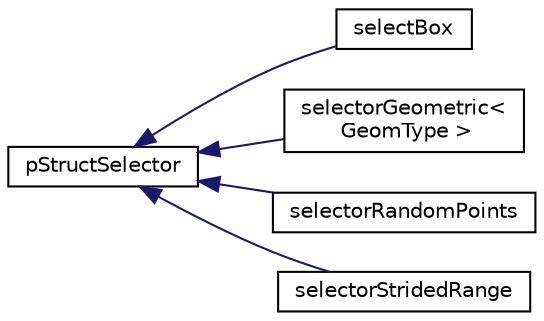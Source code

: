 digraph "Graphical Class Hierarchy"
{
 // LATEX_PDF_SIZE
  edge [fontname="Helvetica",fontsize="10",labelfontname="Helvetica",labelfontsize="10"];
  node [fontname="Helvetica",fontsize="10",shape=record];
  rankdir="LR";
  Node0 [label="pStructSelector",height=0.2,width=0.4,color="black", fillcolor="white", style="filled",URL="$classpFlow_1_1pStructSelector.html",tooltip=" "];
  Node0 -> Node1 [dir="back",color="midnightblue",fontsize="10",style="solid",fontname="Helvetica"];
  Node1 [label="selectBox",height=0.2,width=0.4,color="black", fillcolor="white", style="filled",URL="$classpFlow_1_1selectBox.html",tooltip=" "];
  Node0 -> Node2 [dir="back",color="midnightblue",fontsize="10",style="solid",fontname="Helvetica"];
  Node2 [label="selectorGeometric\<\l GeomType \>",height=0.2,width=0.4,color="black", fillcolor="white", style="filled",URL="$classpFlow_1_1selectorGeometric.html",tooltip=" "];
  Node0 -> Node3 [dir="back",color="midnightblue",fontsize="10",style="solid",fontname="Helvetica"];
  Node3 [label="selectorRandomPoints",height=0.2,width=0.4,color="black", fillcolor="white", style="filled",URL="$classpFlow_1_1selectorRandomPoints.html",tooltip=" "];
  Node0 -> Node4 [dir="back",color="midnightblue",fontsize="10",style="solid",fontname="Helvetica"];
  Node4 [label="selectorStridedRange",height=0.2,width=0.4,color="black", fillcolor="white", style="filled",URL="$classpFlow_1_1selectorStridedRange.html",tooltip=" "];
}
